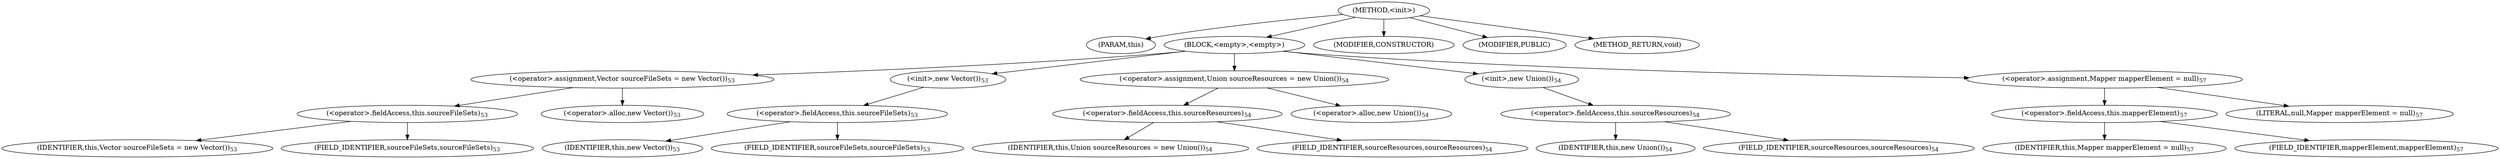 digraph "&lt;init&gt;" {  
"608" [label = <(METHOD,&lt;init&gt;)> ]
"609" [label = <(PARAM,this)> ]
"610" [label = <(BLOCK,&lt;empty&gt;,&lt;empty&gt;)> ]
"611" [label = <(&lt;operator&gt;.assignment,Vector sourceFileSets = new Vector())<SUB>53</SUB>> ]
"612" [label = <(&lt;operator&gt;.fieldAccess,this.sourceFileSets)<SUB>53</SUB>> ]
"613" [label = <(IDENTIFIER,this,Vector sourceFileSets = new Vector())<SUB>53</SUB>> ]
"614" [label = <(FIELD_IDENTIFIER,sourceFileSets,sourceFileSets)<SUB>53</SUB>> ]
"615" [label = <(&lt;operator&gt;.alloc,new Vector())<SUB>53</SUB>> ]
"616" [label = <(&lt;init&gt;,new Vector())<SUB>53</SUB>> ]
"617" [label = <(&lt;operator&gt;.fieldAccess,this.sourceFileSets)<SUB>53</SUB>> ]
"618" [label = <(IDENTIFIER,this,new Vector())<SUB>53</SUB>> ]
"619" [label = <(FIELD_IDENTIFIER,sourceFileSets,sourceFileSets)<SUB>53</SUB>> ]
"620" [label = <(&lt;operator&gt;.assignment,Union sourceResources = new Union())<SUB>54</SUB>> ]
"621" [label = <(&lt;operator&gt;.fieldAccess,this.sourceResources)<SUB>54</SUB>> ]
"622" [label = <(IDENTIFIER,this,Union sourceResources = new Union())<SUB>54</SUB>> ]
"623" [label = <(FIELD_IDENTIFIER,sourceResources,sourceResources)<SUB>54</SUB>> ]
"624" [label = <(&lt;operator&gt;.alloc,new Union())<SUB>54</SUB>> ]
"625" [label = <(&lt;init&gt;,new Union())<SUB>54</SUB>> ]
"626" [label = <(&lt;operator&gt;.fieldAccess,this.sourceResources)<SUB>54</SUB>> ]
"627" [label = <(IDENTIFIER,this,new Union())<SUB>54</SUB>> ]
"628" [label = <(FIELD_IDENTIFIER,sourceResources,sourceResources)<SUB>54</SUB>> ]
"629" [label = <(&lt;operator&gt;.assignment,Mapper mapperElement = null)<SUB>57</SUB>> ]
"630" [label = <(&lt;operator&gt;.fieldAccess,this.mapperElement)<SUB>57</SUB>> ]
"631" [label = <(IDENTIFIER,this,Mapper mapperElement = null)<SUB>57</SUB>> ]
"632" [label = <(FIELD_IDENTIFIER,mapperElement,mapperElement)<SUB>57</SUB>> ]
"633" [label = <(LITERAL,null,Mapper mapperElement = null)<SUB>57</SUB>> ]
"634" [label = <(MODIFIER,CONSTRUCTOR)> ]
"635" [label = <(MODIFIER,PUBLIC)> ]
"636" [label = <(METHOD_RETURN,void)> ]
  "608" -> "609" 
  "608" -> "610" 
  "608" -> "634" 
  "608" -> "635" 
  "608" -> "636" 
  "610" -> "611" 
  "610" -> "616" 
  "610" -> "620" 
  "610" -> "625" 
  "610" -> "629" 
  "611" -> "612" 
  "611" -> "615" 
  "612" -> "613" 
  "612" -> "614" 
  "616" -> "617" 
  "617" -> "618" 
  "617" -> "619" 
  "620" -> "621" 
  "620" -> "624" 
  "621" -> "622" 
  "621" -> "623" 
  "625" -> "626" 
  "626" -> "627" 
  "626" -> "628" 
  "629" -> "630" 
  "629" -> "633" 
  "630" -> "631" 
  "630" -> "632" 
}
